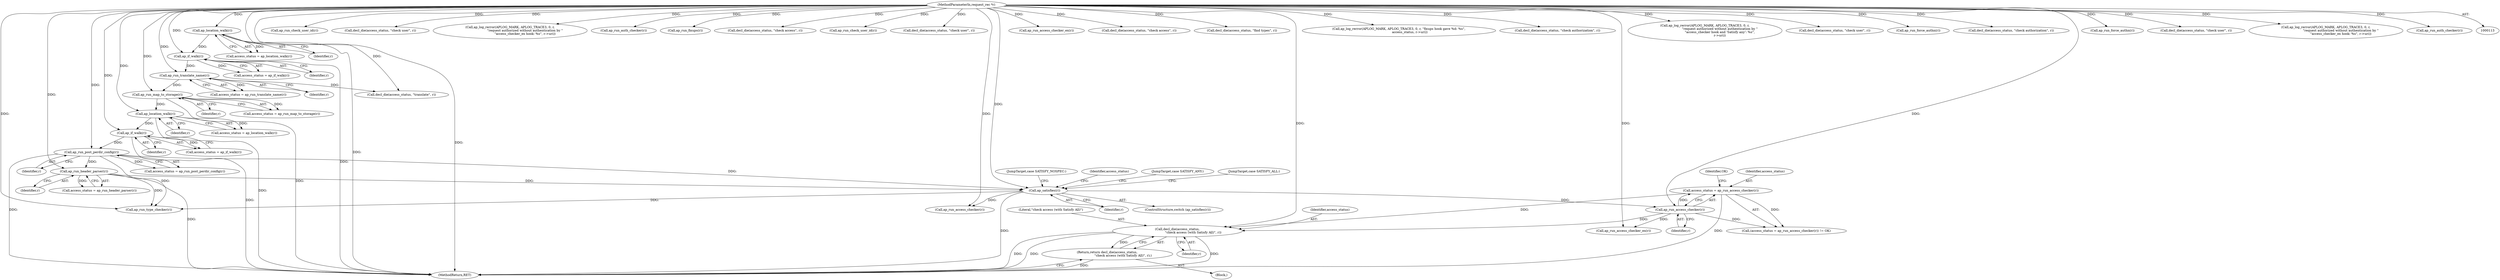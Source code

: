 digraph "0_httpd_cd2b7a26c776b0754fb98426a67804fd48118708@pointer" {
"1000413" [label="(Call,decl_die(access_status,\n                                \"check access (with Satisfy All)\", r))"];
"1000406" [label="(Call,access_status = ap_run_access_checker(r))"];
"1000408" [label="(Call,ap_run_access_checker(r))"];
"1000399" [label="(Call,ap_satisfies(r))"];
"1000309" [label="(Call,ap_run_post_perdir_config(r))"];
"1000276" [label="(Call,ap_if_walk(r))"];
"1000268" [label="(Call,ap_location_walk(r))"];
"1000260" [label="(Call,ap_run_map_to_storage(r))"];
"1000240" [label="(Call,ap_run_translate_name(r))"];
"1000207" [label="(Call,ap_if_walk(r))"];
"1000199" [label="(Call,ap_location_walk(r))"];
"1000114" [label="(MethodParameterIn,request_rec *r)"];
"1000324" [label="(Call,ap_run_header_parser(r))"];
"1000412" [label="(Return,return decl_die(access_status,\n                                \"check access (with Satisfy All)\", r);)"];
"1000439" [label="(Call,ap_run_check_user_id(r))"];
"1000444" [label="(Call,decl_die(access_status, \"check user\", r))"];
"1000197" [label="(Call,access_status = ap_location_walk(r))"];
"1000325" [label="(Identifier,r)"];
"1000482" [label="(Call,ap_log_rerror(APLOG_MARK, APLOG_TRACE3, 0, r,\n                              \"request authorized without authentication by \"\n                              \"access_checker_ex hook: %s\", r->uri))"];
"1000307" [label="(Call,access_status = ap_run_post_perdir_config(r))"];
"1000413" [label="(Call,decl_die(access_status,\n                                \"check access (with Satisfy All)\", r))"];
"1000467" [label="(Call,ap_run_auth_checker(r))"];
"1000258" [label="(Call,access_status = ap_run_map_to_storage(r))"];
"1000617" [label="(Call,ap_run_fixups(r))"];
"1000595" [label="(Call,decl_die(access_status, \"check access\", r))"];
"1000411" [label="(Block,)"];
"1000603" [label="(Identifier,access_status)"];
"1000398" [label="(ControlStructure,switch (ap_satisfies(r)))"];
"1000540" [label="(Call,ap_run_check_user_id(r))"];
"1000416" [label="(Identifier,r)"];
"1000545" [label="(Call,decl_die(access_status, \"check user\", r))"];
"1000205" [label="(Call,access_status = ap_if_walk(r))"];
"1000604" [label="(Call,ap_run_type_checker(r))"];
"1000277" [label="(Identifier,r)"];
"1000499" [label="(JumpTarget,case SATISFY_ANY:)"];
"1000414" [label="(Identifier,access_status)"];
"1000504" [label="(Call,ap_run_access_checker(r))"];
"1000520" [label="(Call,ap_run_access_checker_ex(r))"];
"1000406" [label="(Call,access_status = ap_run_access_checker(r))"];
"1000309" [label="(Call,ap_run_post_perdir_config(r))"];
"1000494" [label="(Call,decl_die(access_status, \"check access\", r))"];
"1000609" [label="(Call,decl_die(access_status, \"find types\", r))"];
"1000200" [label="(Identifier,r)"];
"1000409" [label="(Identifier,r)"];
"1000419" [label="(Call,ap_run_access_checker_ex(r))"];
"1000621" [label="(Call,ap_log_rerror(APLOG_MARK, APLOG_TRACE3, 0, r, \"fixups hook gave %d: %s\",\n                      access_status, r->uri))"];
"1000410" [label="(Identifier,OK)"];
"1000402" [label="(JumpTarget,case SATISFY_ALL:)"];
"1000266" [label="(Call,access_status = ap_location_walk(r))"];
"1000240" [label="(Call,ap_run_translate_name(r))"];
"1000207" [label="(Call,ap_if_walk(r))"];
"1000472" [label="(Call,decl_die(access_status, \"check authorization\", r))"];
"1000635" [label="(MethodReturn,RET)"];
"1000508" [label="(Call,ap_log_rerror(APLOG_MARK, APLOG_TRACE3, 0, r,\n                              \"request authorized without authentication by \"\n                              \"access_checker hook and 'Satisfy any': %s\",\n                              r->uri))"];
"1000560" [label="(Call,decl_die(access_status, \"check user\", r))"];
"1000532" [label="(Call,ap_run_force_authn(r))"];
"1000573" [label="(Call,decl_die(access_status, \"check authorization\", r))"];
"1000322" [label="(Call,access_status = ap_run_header_parser(r))"];
"1000407" [label="(Identifier,access_status)"];
"1000400" [label="(Identifier,r)"];
"1000269" [label="(Identifier,r)"];
"1000241" [label="(Identifier,r)"];
"1000244" [label="(Call,decl_die(access_status, \"translate\", r))"];
"1000399" [label="(Call,ap_satisfies(r))"];
"1000238" [label="(Call,access_status = ap_run_translate_name(r))"];
"1000268" [label="(Call,ap_location_walk(r))"];
"1000408" [label="(Call,ap_run_access_checker(r))"];
"1000274" [label="(Call,access_status = ap_if_walk(r))"];
"1000114" [label="(MethodParameterIn,request_rec *r)"];
"1000412" [label="(Return,return decl_die(access_status,\n                                \"check access (with Satisfy All)\", r);)"];
"1000260" [label="(Call,ap_run_map_to_storage(r))"];
"1000276" [label="(Call,ap_if_walk(r))"];
"1000261" [label="(Identifier,r)"];
"1000431" [label="(Call,ap_run_force_authn(r))"];
"1000415" [label="(Literal,\"check access (with Satisfy All)\")"];
"1000459" [label="(Call,decl_die(access_status, \"check user\", r))"];
"1000208" [label="(Identifier,r)"];
"1000405" [label="(Call,(access_status = ap_run_access_checker(r)) != OK)"];
"1000403" [label="(JumpTarget,case SATISFY_NOSPEC:)"];
"1000199" [label="(Call,ap_location_walk(r))"];
"1000310" [label="(Identifier,r)"];
"1000583" [label="(Call,ap_log_rerror(APLOG_MARK, APLOG_TRACE3, 0, r,\n                              \"request authorized without authentication by \"\n                              \"access_checker_ex hook: %s\", r->uri))"];
"1000324" [label="(Call,ap_run_header_parser(r))"];
"1000568" [label="(Call,ap_run_auth_checker(r))"];
"1000413" -> "1000412"  [label="AST: "];
"1000413" -> "1000416"  [label="CFG: "];
"1000414" -> "1000413"  [label="AST: "];
"1000415" -> "1000413"  [label="AST: "];
"1000416" -> "1000413"  [label="AST: "];
"1000412" -> "1000413"  [label="CFG: "];
"1000413" -> "1000635"  [label="DDG: "];
"1000413" -> "1000635"  [label="DDG: "];
"1000413" -> "1000635"  [label="DDG: "];
"1000413" -> "1000412"  [label="DDG: "];
"1000406" -> "1000413"  [label="DDG: "];
"1000408" -> "1000413"  [label="DDG: "];
"1000114" -> "1000413"  [label="DDG: "];
"1000406" -> "1000405"  [label="AST: "];
"1000406" -> "1000408"  [label="CFG: "];
"1000407" -> "1000406"  [label="AST: "];
"1000408" -> "1000406"  [label="AST: "];
"1000410" -> "1000406"  [label="CFG: "];
"1000406" -> "1000635"  [label="DDG: "];
"1000406" -> "1000405"  [label="DDG: "];
"1000408" -> "1000406"  [label="DDG: "];
"1000408" -> "1000409"  [label="CFG: "];
"1000409" -> "1000408"  [label="AST: "];
"1000408" -> "1000405"  [label="DDG: "];
"1000399" -> "1000408"  [label="DDG: "];
"1000114" -> "1000408"  [label="DDG: "];
"1000408" -> "1000419"  [label="DDG: "];
"1000399" -> "1000398"  [label="AST: "];
"1000399" -> "1000400"  [label="CFG: "];
"1000400" -> "1000399"  [label="AST: "];
"1000402" -> "1000399"  [label="CFG: "];
"1000403" -> "1000399"  [label="CFG: "];
"1000499" -> "1000399"  [label="CFG: "];
"1000603" -> "1000399"  [label="CFG: "];
"1000399" -> "1000635"  [label="DDG: "];
"1000309" -> "1000399"  [label="DDG: "];
"1000324" -> "1000399"  [label="DDG: "];
"1000114" -> "1000399"  [label="DDG: "];
"1000399" -> "1000504"  [label="DDG: "];
"1000399" -> "1000604"  [label="DDG: "];
"1000309" -> "1000307"  [label="AST: "];
"1000309" -> "1000310"  [label="CFG: "];
"1000310" -> "1000309"  [label="AST: "];
"1000307" -> "1000309"  [label="CFG: "];
"1000309" -> "1000635"  [label="DDG: "];
"1000309" -> "1000307"  [label="DDG: "];
"1000276" -> "1000309"  [label="DDG: "];
"1000114" -> "1000309"  [label="DDG: "];
"1000309" -> "1000324"  [label="DDG: "];
"1000309" -> "1000604"  [label="DDG: "];
"1000276" -> "1000274"  [label="AST: "];
"1000276" -> "1000277"  [label="CFG: "];
"1000277" -> "1000276"  [label="AST: "];
"1000274" -> "1000276"  [label="CFG: "];
"1000276" -> "1000635"  [label="DDG: "];
"1000276" -> "1000274"  [label="DDG: "];
"1000268" -> "1000276"  [label="DDG: "];
"1000114" -> "1000276"  [label="DDG: "];
"1000268" -> "1000266"  [label="AST: "];
"1000268" -> "1000269"  [label="CFG: "];
"1000269" -> "1000268"  [label="AST: "];
"1000266" -> "1000268"  [label="CFG: "];
"1000268" -> "1000635"  [label="DDG: "];
"1000268" -> "1000266"  [label="DDG: "];
"1000260" -> "1000268"  [label="DDG: "];
"1000114" -> "1000268"  [label="DDG: "];
"1000260" -> "1000258"  [label="AST: "];
"1000260" -> "1000261"  [label="CFG: "];
"1000261" -> "1000260"  [label="AST: "];
"1000258" -> "1000260"  [label="CFG: "];
"1000260" -> "1000635"  [label="DDG: "];
"1000260" -> "1000258"  [label="DDG: "];
"1000240" -> "1000260"  [label="DDG: "];
"1000114" -> "1000260"  [label="DDG: "];
"1000240" -> "1000238"  [label="AST: "];
"1000240" -> "1000241"  [label="CFG: "];
"1000241" -> "1000240"  [label="AST: "];
"1000238" -> "1000240"  [label="CFG: "];
"1000240" -> "1000238"  [label="DDG: "];
"1000207" -> "1000240"  [label="DDG: "];
"1000114" -> "1000240"  [label="DDG: "];
"1000240" -> "1000244"  [label="DDG: "];
"1000207" -> "1000205"  [label="AST: "];
"1000207" -> "1000208"  [label="CFG: "];
"1000208" -> "1000207"  [label="AST: "];
"1000205" -> "1000207"  [label="CFG: "];
"1000207" -> "1000635"  [label="DDG: "];
"1000207" -> "1000205"  [label="DDG: "];
"1000199" -> "1000207"  [label="DDG: "];
"1000114" -> "1000207"  [label="DDG: "];
"1000199" -> "1000197"  [label="AST: "];
"1000199" -> "1000200"  [label="CFG: "];
"1000200" -> "1000199"  [label="AST: "];
"1000197" -> "1000199"  [label="CFG: "];
"1000199" -> "1000635"  [label="DDG: "];
"1000199" -> "1000197"  [label="DDG: "];
"1000114" -> "1000199"  [label="DDG: "];
"1000114" -> "1000113"  [label="AST: "];
"1000114" -> "1000635"  [label="DDG: "];
"1000114" -> "1000244"  [label="DDG: "];
"1000114" -> "1000324"  [label="DDG: "];
"1000114" -> "1000419"  [label="DDG: "];
"1000114" -> "1000431"  [label="DDG: "];
"1000114" -> "1000439"  [label="DDG: "];
"1000114" -> "1000444"  [label="DDG: "];
"1000114" -> "1000459"  [label="DDG: "];
"1000114" -> "1000467"  [label="DDG: "];
"1000114" -> "1000472"  [label="DDG: "];
"1000114" -> "1000482"  [label="DDG: "];
"1000114" -> "1000494"  [label="DDG: "];
"1000114" -> "1000504"  [label="DDG: "];
"1000114" -> "1000508"  [label="DDG: "];
"1000114" -> "1000520"  [label="DDG: "];
"1000114" -> "1000532"  [label="DDG: "];
"1000114" -> "1000540"  [label="DDG: "];
"1000114" -> "1000545"  [label="DDG: "];
"1000114" -> "1000560"  [label="DDG: "];
"1000114" -> "1000568"  [label="DDG: "];
"1000114" -> "1000573"  [label="DDG: "];
"1000114" -> "1000583"  [label="DDG: "];
"1000114" -> "1000595"  [label="DDG: "];
"1000114" -> "1000604"  [label="DDG: "];
"1000114" -> "1000609"  [label="DDG: "];
"1000114" -> "1000617"  [label="DDG: "];
"1000114" -> "1000621"  [label="DDG: "];
"1000324" -> "1000322"  [label="AST: "];
"1000324" -> "1000325"  [label="CFG: "];
"1000325" -> "1000324"  [label="AST: "];
"1000322" -> "1000324"  [label="CFG: "];
"1000324" -> "1000635"  [label="DDG: "];
"1000324" -> "1000322"  [label="DDG: "];
"1000324" -> "1000604"  [label="DDG: "];
"1000412" -> "1000411"  [label="AST: "];
"1000635" -> "1000412"  [label="CFG: "];
"1000412" -> "1000635"  [label="DDG: "];
}
